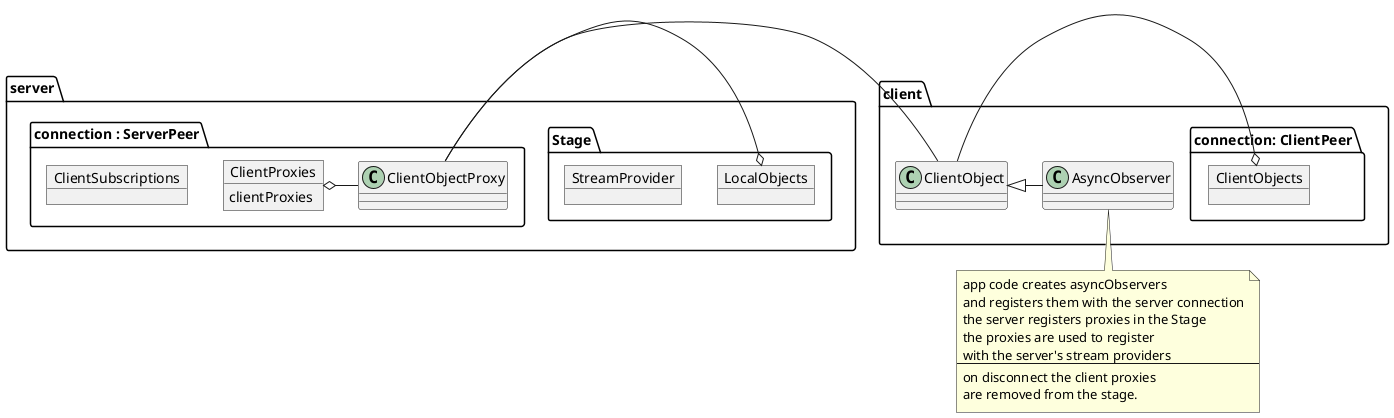 @startuml

package server {
    package Stage {
          object LocalObjects
          object StreamProvider
    }


    package "connection : ServerPeer"  {
        object ClientProxies {
            clientProxies
        }
        object ClientSubscriptions
        ClientProxies o-right- ClientObjectProxy
    }
    LocalObjects o-left- ClientObjectProxy
}

package client {
    package "connection: ClientPeer" {
        object ClientObjects
    }

    ClientObjects o-right- ClientObject
    ClientObject <|- AsyncObserver

}

ClientObjectProxy --left-- ClientObject

note bottom of AsyncObserver {
    app code creates asyncObservers
    and registers them with the server connection
    the server registers proxies in the Stage
    the proxies are used to register
    with the server's stream providers
    ---
    on disconnect the client proxies
    are removed from the stage.
}



@enduml